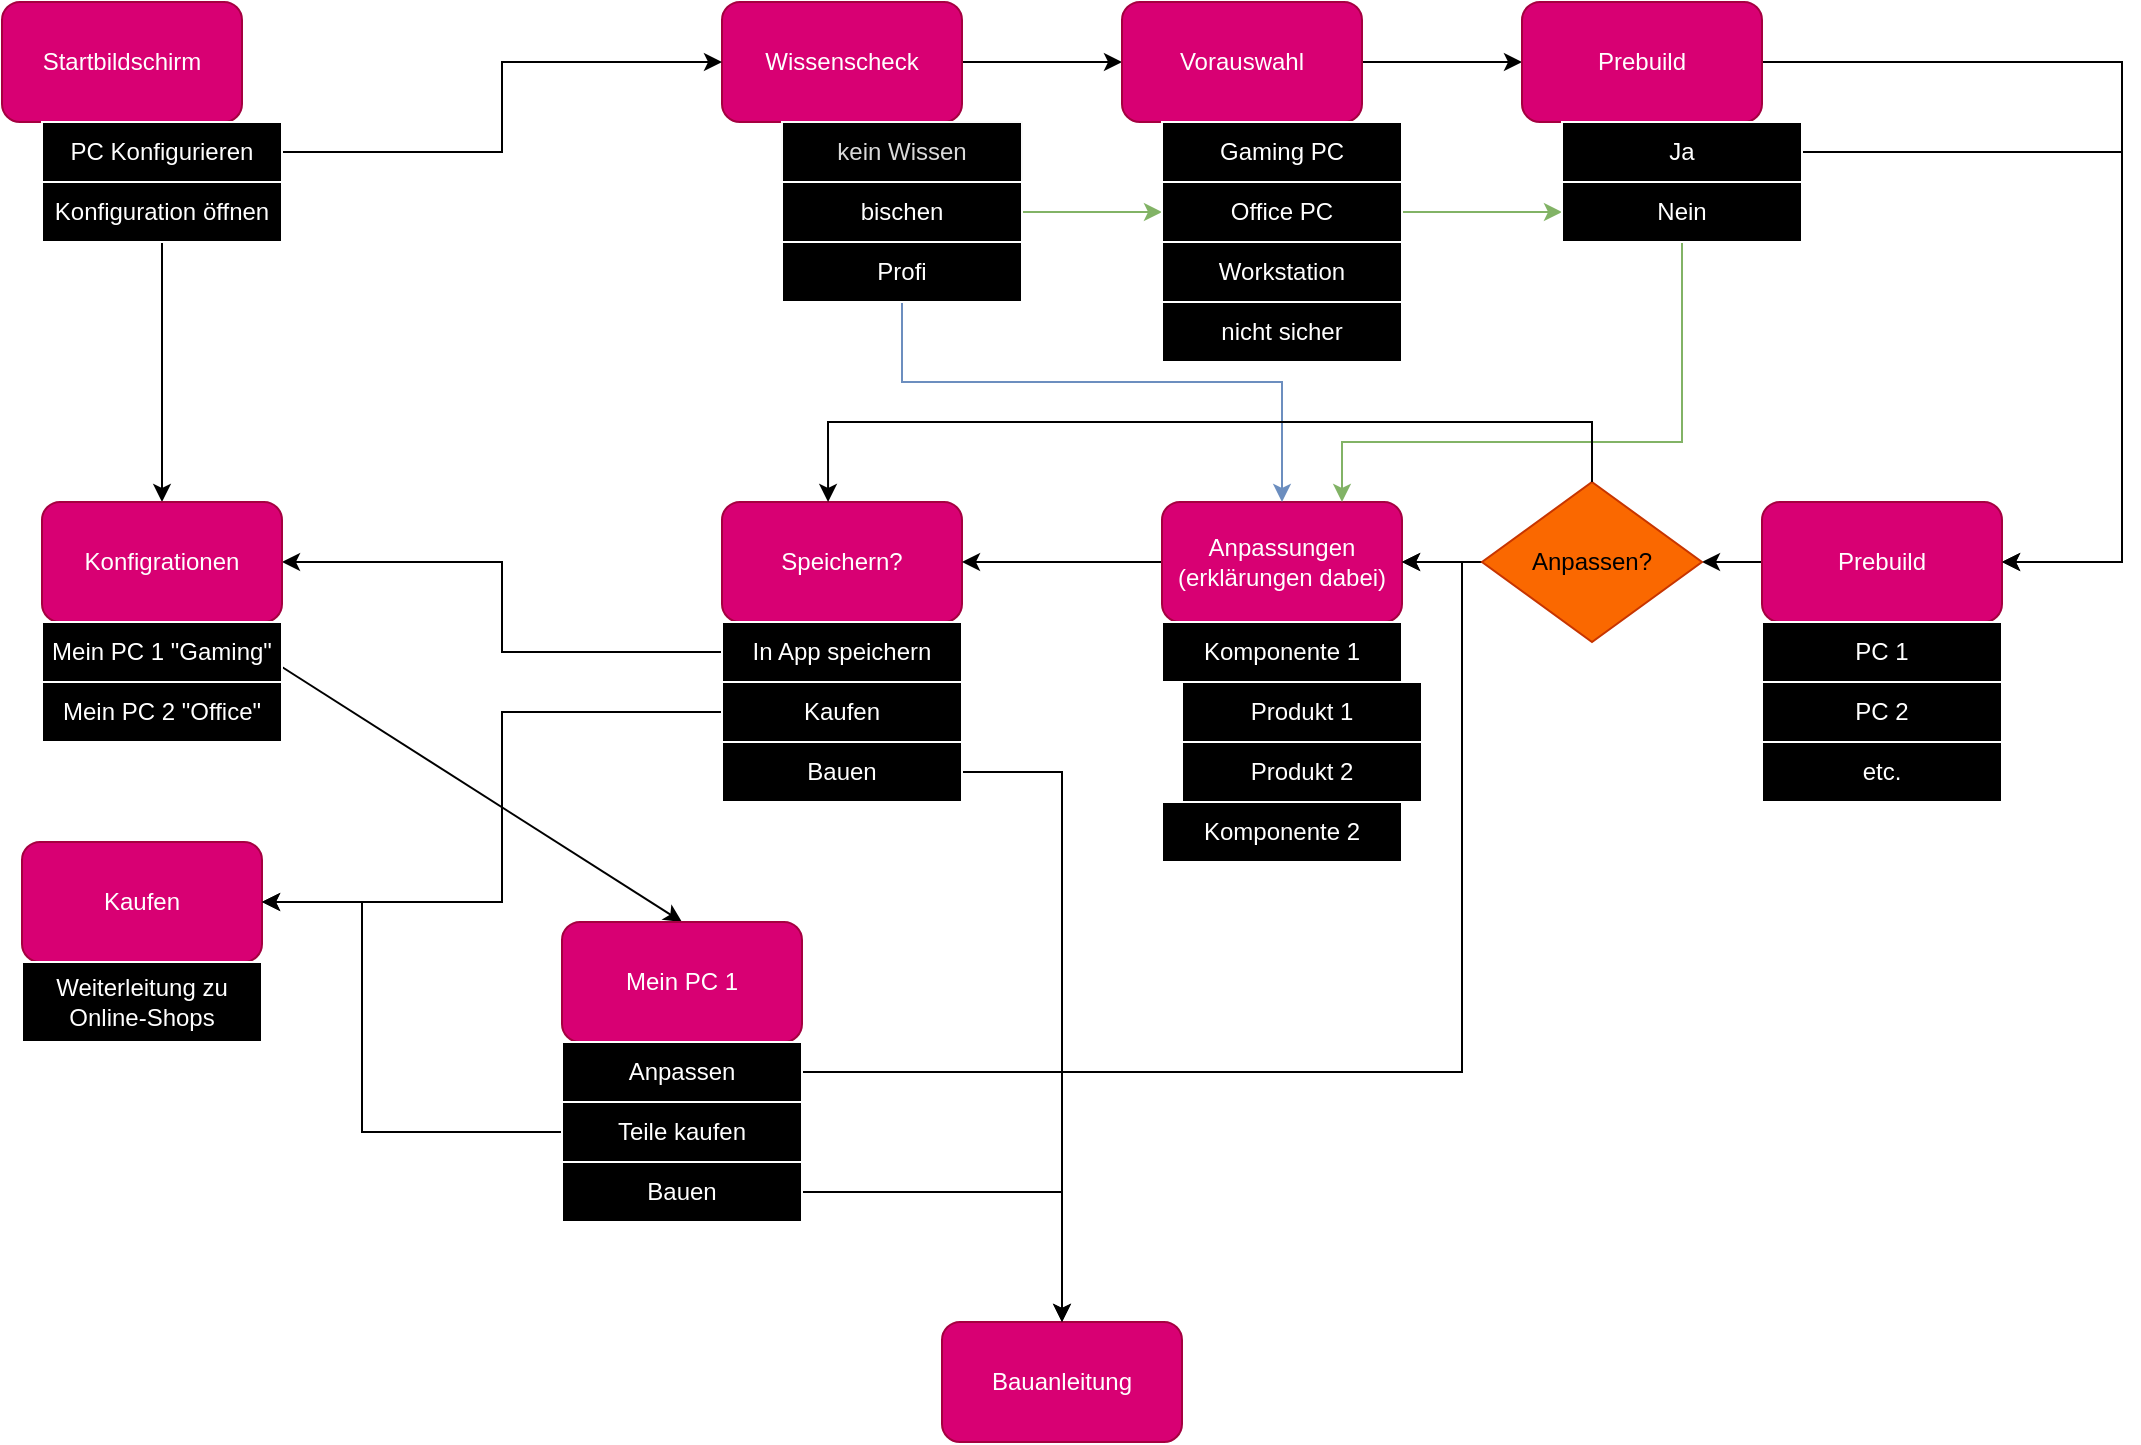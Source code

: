 <mxfile version="24.8.6">
  <diagram name="Seite-1" id="6TaHzG4l6vef9upLpuEr">
    <mxGraphModel dx="1431" dy="702" grid="1" gridSize="10" guides="1" tooltips="1" connect="1" arrows="1" fold="1" page="1" pageScale="1" pageWidth="1200" pageHeight="1169" math="0" shadow="0">
      <root>
        <mxCell id="0" />
        <mxCell id="1" parent="0" />
        <mxCell id="mw35fI-ThrpKBd6MLWW_-1" value="Startbildschirm" style="rounded=1;whiteSpace=wrap;html=1;fillColor=#d80073;fontColor=#ffffff;strokeColor=#A50040;" vertex="1" parent="1">
          <mxGeometry x="60" y="140" width="120" height="60" as="geometry" />
        </mxCell>
        <mxCell id="mw35fI-ThrpKBd6MLWW_-13" style="edgeStyle=orthogonalEdgeStyle;rounded=0;orthogonalLoop=1;jettySize=auto;html=1;" edge="1" parent="1" source="mw35fI-ThrpKBd6MLWW_-2" target="mw35fI-ThrpKBd6MLWW_-4">
          <mxGeometry relative="1" as="geometry" />
        </mxCell>
        <mxCell id="mw35fI-ThrpKBd6MLWW_-2" value="Wissenscheck" style="rounded=1;whiteSpace=wrap;html=1;fillColor=#d80073;fontColor=#ffffff;strokeColor=#A50040;" vertex="1" parent="1">
          <mxGeometry x="420" y="140" width="120" height="60" as="geometry" />
        </mxCell>
        <mxCell id="mw35fI-ThrpKBd6MLWW_-14" style="edgeStyle=orthogonalEdgeStyle;rounded=0;orthogonalLoop=1;jettySize=auto;html=1;" edge="1" parent="1" source="mw35fI-ThrpKBd6MLWW_-4" target="mw35fI-ThrpKBd6MLWW_-5">
          <mxGeometry relative="1" as="geometry" />
        </mxCell>
        <mxCell id="mw35fI-ThrpKBd6MLWW_-4" value="Vorauswahl" style="rounded=1;whiteSpace=wrap;html=1;fillColor=#d80073;fontColor=#ffffff;strokeColor=#A50040;" vertex="1" parent="1">
          <mxGeometry x="620" y="140" width="120" height="60" as="geometry" />
        </mxCell>
        <mxCell id="mw35fI-ThrpKBd6MLWW_-79" style="edgeStyle=orthogonalEdgeStyle;rounded=0;orthogonalLoop=1;jettySize=auto;html=1;entryX=1;entryY=0.5;entryDx=0;entryDy=0;" edge="1" parent="1" source="mw35fI-ThrpKBd6MLWW_-5" target="mw35fI-ThrpKBd6MLWW_-11">
          <mxGeometry relative="1" as="geometry">
            <Array as="points">
              <mxPoint x="1120" y="170" />
              <mxPoint x="1120" y="420" />
            </Array>
          </mxGeometry>
        </mxCell>
        <mxCell id="mw35fI-ThrpKBd6MLWW_-5" value="Prebuild" style="rounded=1;whiteSpace=wrap;html=1;fillColor=#d80073;fontColor=#ffffff;strokeColor=#A50040;" vertex="1" parent="1">
          <mxGeometry x="820" y="140" width="120" height="60" as="geometry" />
        </mxCell>
        <mxCell id="mw35fI-ThrpKBd6MLWW_-8" value="Kaufen" style="rounded=1;whiteSpace=wrap;html=1;fillColor=#d80073;fontColor=#ffffff;strokeColor=#A50040;" vertex="1" parent="1">
          <mxGeometry x="70" y="560" width="120" height="60" as="geometry" />
        </mxCell>
        <mxCell id="mw35fI-ThrpKBd6MLWW_-9" value="Speichern?" style="rounded=1;whiteSpace=wrap;html=1;fillColor=#d80073;fontColor=#ffffff;strokeColor=#A50040;" vertex="1" parent="1">
          <mxGeometry x="420" y="390" width="120" height="60" as="geometry" />
        </mxCell>
        <mxCell id="mw35fI-ThrpKBd6MLWW_-114" style="edgeStyle=orthogonalEdgeStyle;rounded=0;orthogonalLoop=1;jettySize=auto;html=1;" edge="1" parent="1" source="mw35fI-ThrpKBd6MLWW_-10" target="mw35fI-ThrpKBd6MLWW_-9">
          <mxGeometry relative="1" as="geometry" />
        </mxCell>
        <mxCell id="mw35fI-ThrpKBd6MLWW_-10" value="Anpassungen (erklärungen dabei)" style="rounded=1;whiteSpace=wrap;html=1;fillColor=#d80073;fontColor=#ffffff;strokeColor=#A50040;" vertex="1" parent="1">
          <mxGeometry x="640" y="390" width="120" height="60" as="geometry" />
        </mxCell>
        <mxCell id="mw35fI-ThrpKBd6MLWW_-84" style="edgeStyle=orthogonalEdgeStyle;rounded=0;orthogonalLoop=1;jettySize=auto;html=1;" edge="1" parent="1" source="mw35fI-ThrpKBd6MLWW_-11" target="mw35fI-ThrpKBd6MLWW_-82">
          <mxGeometry relative="1" as="geometry" />
        </mxCell>
        <mxCell id="mw35fI-ThrpKBd6MLWW_-11" value="Prebuild" style="rounded=1;whiteSpace=wrap;html=1;fillColor=#d80073;fontColor=#ffffff;strokeColor=#A50040;" vertex="1" parent="1">
          <mxGeometry x="940" y="390" width="120" height="60" as="geometry" />
        </mxCell>
        <mxCell id="mw35fI-ThrpKBd6MLWW_-24" value="kein Wissen" style="whiteSpace=wrap;html=1;fillStyle=solid;fillColor=#000000;strokeColor=#FAFAFA;fontColor=#D9D9D9;" vertex="1" parent="1">
          <mxGeometry x="450" y="200" width="120" height="30" as="geometry" />
        </mxCell>
        <mxCell id="mw35fI-ThrpKBd6MLWW_-59" style="edgeStyle=orthogonalEdgeStyle;rounded=0;orthogonalLoop=1;jettySize=auto;html=1;entryX=0;entryY=0.5;entryDx=0;entryDy=0;fillColor=#d5e8d4;strokeColor=#82b366;" edge="1" parent="1" source="mw35fI-ThrpKBd6MLWW_-27" target="mw35fI-ThrpKBd6MLWW_-31">
          <mxGeometry relative="1" as="geometry" />
        </mxCell>
        <mxCell id="mw35fI-ThrpKBd6MLWW_-27" value="bischen" style="whiteSpace=wrap;html=1;fillStyle=solid;fillColor=#000000;strokeColor=#FFFFFF;fontColor=#FFFFFF;" vertex="1" parent="1">
          <mxGeometry x="450" y="230" width="120" height="30" as="geometry" />
        </mxCell>
        <mxCell id="mw35fI-ThrpKBd6MLWW_-28" value="Gaming PC" style="whiteSpace=wrap;html=1;fillStyle=solid;fillColor=#000000;strokeColor=#FFFFFF;fontColor=#FFFFFF;" vertex="1" parent="1">
          <mxGeometry x="640" y="200" width="120" height="30" as="geometry" />
        </mxCell>
        <mxCell id="mw35fI-ThrpKBd6MLWW_-130" style="edgeStyle=orthogonalEdgeStyle;rounded=0;orthogonalLoop=1;jettySize=auto;html=1;fillColor=#dae8fc;strokeColor=#6c8ebf;" edge="1" parent="1" source="mw35fI-ThrpKBd6MLWW_-30" target="mw35fI-ThrpKBd6MLWW_-10">
          <mxGeometry relative="1" as="geometry">
            <Array as="points">
              <mxPoint x="510" y="330" />
              <mxPoint x="700" y="330" />
            </Array>
          </mxGeometry>
        </mxCell>
        <mxCell id="mw35fI-ThrpKBd6MLWW_-30" value="Profi" style="whiteSpace=wrap;html=1;fillStyle=solid;fillColor=#000000;strokeColor=#FFFFFF;fontColor=#FFFFFF;" vertex="1" parent="1">
          <mxGeometry x="450" y="260" width="120" height="30" as="geometry" />
        </mxCell>
        <mxCell id="mw35fI-ThrpKBd6MLWW_-60" style="edgeStyle=orthogonalEdgeStyle;rounded=0;orthogonalLoop=1;jettySize=auto;html=1;fillColor=#d5e8d4;strokeColor=#82b366;" edge="1" parent="1" source="mw35fI-ThrpKBd6MLWW_-31">
          <mxGeometry relative="1" as="geometry">
            <mxPoint x="840.0" y="245" as="targetPoint" />
          </mxGeometry>
        </mxCell>
        <mxCell id="mw35fI-ThrpKBd6MLWW_-31" value="Office PC" style="whiteSpace=wrap;html=1;fillStyle=solid;fillColor=#000000;strokeColor=#FFFFFF;fontColor=#FFFFFF;" vertex="1" parent="1">
          <mxGeometry x="640" y="230" width="120" height="30" as="geometry" />
        </mxCell>
        <mxCell id="mw35fI-ThrpKBd6MLWW_-32" value="nicht sicher" style="whiteSpace=wrap;html=1;fillStyle=solid;fillColor=#000000;strokeColor=#FFFFFF;fontColor=#FFFFFF;" vertex="1" parent="1">
          <mxGeometry x="640" y="290" width="120" height="30" as="geometry" />
        </mxCell>
        <mxCell id="mw35fI-ThrpKBd6MLWW_-33" value="Workstation" style="whiteSpace=wrap;html=1;fillStyle=solid;fillColor=#000000;strokeColor=#FFFFFF;fontColor=#FFFFFF;" vertex="1" parent="1">
          <mxGeometry x="640" y="260" width="120" height="30" as="geometry" />
        </mxCell>
        <mxCell id="mw35fI-ThrpKBd6MLWW_-36" value="PC 1" style="whiteSpace=wrap;html=1;fillStyle=solid;fillColor=#000000;strokeColor=#FFFFFF;fontColor=#FFFFFF;" vertex="1" parent="1">
          <mxGeometry x="940" y="450" width="120" height="30" as="geometry" />
        </mxCell>
        <mxCell id="mw35fI-ThrpKBd6MLWW_-43" value="Komponente 1" style="whiteSpace=wrap;html=1;fillStyle=solid;fillColor=#000000;strokeColor=#FFFFFF;fontColor=#FFFFFF;" vertex="1" parent="1">
          <mxGeometry x="640" y="450" width="120" height="30" as="geometry" />
        </mxCell>
        <mxCell id="mw35fI-ThrpKBd6MLWW_-44" value="Produkt 1" style="whiteSpace=wrap;html=1;fillStyle=solid;fillColor=#000000;strokeColor=#FFFFFF;fontColor=#FFFFFF;" vertex="1" parent="1">
          <mxGeometry x="650" y="480" width="120" height="30" as="geometry" />
        </mxCell>
        <mxCell id="mw35fI-ThrpKBd6MLWW_-45" value="Produkt 2" style="whiteSpace=wrap;html=1;fillStyle=solid;fillColor=#000000;strokeColor=#FFFFFF;fontColor=#FFFFFF;" vertex="1" parent="1">
          <mxGeometry x="650" y="510" width="120" height="30" as="geometry" />
        </mxCell>
        <mxCell id="mw35fI-ThrpKBd6MLWW_-46" value="Komponente 2" style="whiteSpace=wrap;html=1;fillStyle=solid;fillColor=#000000;strokeColor=#FFFFFF;fontColor=#FFFFFF;" vertex="1" parent="1">
          <mxGeometry x="640" y="540" width="120" height="30" as="geometry" />
        </mxCell>
        <mxCell id="mw35fI-ThrpKBd6MLWW_-48" value="PC 2" style="whiteSpace=wrap;html=1;fillStyle=solid;fillColor=#000000;strokeColor=#FFFFFF;fontColor=#FFFFFF;" vertex="1" parent="1">
          <mxGeometry x="940" y="480" width="120" height="30" as="geometry" />
        </mxCell>
        <mxCell id="mw35fI-ThrpKBd6MLWW_-49" value="etc." style="whiteSpace=wrap;html=1;fillStyle=solid;fillColor=#000000;strokeColor=#FFFFFF;fontColor=#FFFFFF;" vertex="1" parent="1">
          <mxGeometry x="940" y="510" width="120" height="30" as="geometry" />
        </mxCell>
        <mxCell id="mw35fI-ThrpKBd6MLWW_-116" style="edgeStyle=orthogonalEdgeStyle;rounded=0;orthogonalLoop=1;jettySize=auto;html=1;" edge="1" parent="1" source="mw35fI-ThrpKBd6MLWW_-51" target="mw35fI-ThrpKBd6MLWW_-101">
          <mxGeometry relative="1" as="geometry" />
        </mxCell>
        <mxCell id="mw35fI-ThrpKBd6MLWW_-51" value="In App speichern" style="whiteSpace=wrap;html=1;fillStyle=solid;fillColor=#000000;strokeColor=#FFFFFF;fontColor=#FFFFFF;" vertex="1" parent="1">
          <mxGeometry x="420" y="450" width="120" height="30" as="geometry" />
        </mxCell>
        <mxCell id="mw35fI-ThrpKBd6MLWW_-53" value="Weiterleitung zu Online-Shops" style="whiteSpace=wrap;html=1;fillStyle=solid;fillColor=#000000;strokeColor=#FFFFFF;fontColor=#FFFFFF;" vertex="1" parent="1">
          <mxGeometry x="70" y="620" width="120" height="40" as="geometry" />
        </mxCell>
        <mxCell id="mw35fI-ThrpKBd6MLWW_-65" value="Bauanleitung" style="rounded=1;whiteSpace=wrap;html=1;fillColor=#d80073;fontColor=#ffffff;strokeColor=#A50040;" vertex="1" parent="1">
          <mxGeometry x="530" y="800" width="120" height="60" as="geometry" />
        </mxCell>
        <mxCell id="mw35fI-ThrpKBd6MLWW_-80" style="edgeStyle=orthogonalEdgeStyle;rounded=0;orthogonalLoop=1;jettySize=auto;html=1;entryX=1;entryY=0.5;entryDx=0;entryDy=0;" edge="1" parent="1" source="mw35fI-ThrpKBd6MLWW_-73" target="mw35fI-ThrpKBd6MLWW_-11">
          <mxGeometry relative="1" as="geometry">
            <Array as="points">
              <mxPoint x="1120" y="215" />
              <mxPoint x="1120" y="420" />
            </Array>
          </mxGeometry>
        </mxCell>
        <mxCell id="mw35fI-ThrpKBd6MLWW_-73" value="Ja" style="whiteSpace=wrap;html=1;fillStyle=solid;fillColor=#000000;strokeColor=#FFFFFF;fontColor=#FFFFFF;" vertex="1" parent="1">
          <mxGeometry x="840" y="200" width="120" height="30" as="geometry" />
        </mxCell>
        <mxCell id="mw35fI-ThrpKBd6MLWW_-78" style="edgeStyle=orthogonalEdgeStyle;rounded=0;orthogonalLoop=1;jettySize=auto;html=1;entryX=0.75;entryY=0;entryDx=0;entryDy=0;fillColor=#d5e8d4;strokeColor=#82b366;" edge="1" parent="1" source="mw35fI-ThrpKBd6MLWW_-74" target="mw35fI-ThrpKBd6MLWW_-10">
          <mxGeometry relative="1" as="geometry">
            <Array as="points">
              <mxPoint x="900" y="360" />
              <mxPoint x="730" y="360" />
            </Array>
          </mxGeometry>
        </mxCell>
        <mxCell id="mw35fI-ThrpKBd6MLWW_-74" value="Nein" style="whiteSpace=wrap;html=1;fillStyle=solid;fillColor=#000000;strokeColor=#FFFFFF;fontColor=#FFFFFF;" vertex="1" parent="1">
          <mxGeometry x="840" y="230" width="120" height="30" as="geometry" />
        </mxCell>
        <mxCell id="mw35fI-ThrpKBd6MLWW_-85" style="edgeStyle=orthogonalEdgeStyle;rounded=0;orthogonalLoop=1;jettySize=auto;html=1;" edge="1" parent="1" source="mw35fI-ThrpKBd6MLWW_-82" target="mw35fI-ThrpKBd6MLWW_-10">
          <mxGeometry relative="1" as="geometry" />
        </mxCell>
        <mxCell id="mw35fI-ThrpKBd6MLWW_-82" value="Anpassen?" style="rhombus;whiteSpace=wrap;html=1;fillColor=#fa6800;strokeColor=#C73500;fontColor=#000000;" vertex="1" parent="1">
          <mxGeometry x="800" y="380" width="110" height="80" as="geometry" />
        </mxCell>
        <mxCell id="mw35fI-ThrpKBd6MLWW_-100" style="edgeStyle=orthogonalEdgeStyle;rounded=0;orthogonalLoop=1;jettySize=auto;html=1;" edge="1" parent="1" source="mw35fI-ThrpKBd6MLWW_-98" target="mw35fI-ThrpKBd6MLWW_-2">
          <mxGeometry relative="1" as="geometry" />
        </mxCell>
        <mxCell id="mw35fI-ThrpKBd6MLWW_-98" value="PC Konfigurieren" style="whiteSpace=wrap;html=1;fillStyle=solid;fillColor=#000000;strokeColor=#FFFFFF;fontColor=#FFFFFF;" vertex="1" parent="1">
          <mxGeometry x="80" y="200" width="120" height="30" as="geometry" />
        </mxCell>
        <mxCell id="mw35fI-ThrpKBd6MLWW_-105" style="edgeStyle=orthogonalEdgeStyle;rounded=0;orthogonalLoop=1;jettySize=auto;html=1;" edge="1" parent="1" source="mw35fI-ThrpKBd6MLWW_-99" target="mw35fI-ThrpKBd6MLWW_-101">
          <mxGeometry relative="1" as="geometry" />
        </mxCell>
        <mxCell id="mw35fI-ThrpKBd6MLWW_-99" value="Konfiguration öffnen" style="whiteSpace=wrap;html=1;fillStyle=solid;fillColor=#000000;strokeColor=#FFFFFF;fontColor=#FFFFFF;" vertex="1" parent="1">
          <mxGeometry x="80" y="230" width="120" height="30" as="geometry" />
        </mxCell>
        <mxCell id="mw35fI-ThrpKBd6MLWW_-101" value="Konfigrationen" style="rounded=1;whiteSpace=wrap;html=1;fillColor=#d80073;fontColor=#ffffff;strokeColor=#A50040;" vertex="1" parent="1">
          <mxGeometry x="80" y="390" width="120" height="60" as="geometry" />
        </mxCell>
        <mxCell id="mw35fI-ThrpKBd6MLWW_-109" style="rounded=0;orthogonalLoop=1;jettySize=auto;html=1;entryX=0.5;entryY=0;entryDx=0;entryDy=0;exitX=1;exitY=0.75;exitDx=0;exitDy=0;" edge="1" parent="1" source="mw35fI-ThrpKBd6MLWW_-106" target="mw35fI-ThrpKBd6MLWW_-108">
          <mxGeometry relative="1" as="geometry" />
        </mxCell>
        <mxCell id="mw35fI-ThrpKBd6MLWW_-106" value="Mein PC 1 &quot;Gaming&quot;" style="whiteSpace=wrap;html=1;fillStyle=solid;fillColor=#000000;strokeColor=#FFFFFF;fontColor=#FFFFFF;" vertex="1" parent="1">
          <mxGeometry x="80" y="450" width="120" height="30" as="geometry" />
        </mxCell>
        <mxCell id="mw35fI-ThrpKBd6MLWW_-107" value="Mein PC 2 &quot;Office&quot;" style="whiteSpace=wrap;html=1;fillStyle=solid;fillColor=#000000;strokeColor=#FFFFFF;fontColor=#FFFFFF;" vertex="1" parent="1">
          <mxGeometry x="80" y="480" width="120" height="30" as="geometry" />
        </mxCell>
        <mxCell id="mw35fI-ThrpKBd6MLWW_-108" value="Mein PC 1" style="rounded=1;whiteSpace=wrap;html=1;fillColor=#d80073;fontColor=#ffffff;strokeColor=#A50040;" vertex="1" parent="1">
          <mxGeometry x="340" y="600" width="120" height="60" as="geometry" />
        </mxCell>
        <mxCell id="mw35fI-ThrpKBd6MLWW_-120" style="edgeStyle=orthogonalEdgeStyle;rounded=0;orthogonalLoop=1;jettySize=auto;html=1;" edge="1" parent="1" source="mw35fI-ThrpKBd6MLWW_-111">
          <mxGeometry relative="1" as="geometry">
            <mxPoint x="760" y="420" as="targetPoint" />
            <Array as="points">
              <mxPoint x="790" y="675" />
              <mxPoint x="790" y="420" />
            </Array>
          </mxGeometry>
        </mxCell>
        <mxCell id="mw35fI-ThrpKBd6MLWW_-111" value="Anpassen" style="whiteSpace=wrap;html=1;fillStyle=solid;fillColor=#000000;strokeColor=#FFFFFF;fontColor=#FFFFFF;" vertex="1" parent="1">
          <mxGeometry x="340" y="660" width="120" height="30" as="geometry" />
        </mxCell>
        <mxCell id="mw35fI-ThrpKBd6MLWW_-122" style="edgeStyle=orthogonalEdgeStyle;rounded=0;orthogonalLoop=1;jettySize=auto;html=1;entryX=0.5;entryY=0;entryDx=0;entryDy=0;" edge="1" parent="1" source="mw35fI-ThrpKBd6MLWW_-112" target="mw35fI-ThrpKBd6MLWW_-65">
          <mxGeometry relative="1" as="geometry" />
        </mxCell>
        <mxCell id="mw35fI-ThrpKBd6MLWW_-112" value="Bauen" style="whiteSpace=wrap;html=1;fillStyle=solid;fillColor=#000000;strokeColor=#FFFFFF;fontColor=#FFFFFF;" vertex="1" parent="1">
          <mxGeometry x="340" y="720" width="120" height="30" as="geometry" />
        </mxCell>
        <mxCell id="mw35fI-ThrpKBd6MLWW_-121" style="edgeStyle=orthogonalEdgeStyle;rounded=0;orthogonalLoop=1;jettySize=auto;html=1;" edge="1" parent="1" source="mw35fI-ThrpKBd6MLWW_-113" target="mw35fI-ThrpKBd6MLWW_-8">
          <mxGeometry relative="1" as="geometry">
            <Array as="points">
              <mxPoint x="240" y="705" />
              <mxPoint x="240" y="590" />
            </Array>
          </mxGeometry>
        </mxCell>
        <mxCell id="mw35fI-ThrpKBd6MLWW_-113" value="Teile kaufen" style="whiteSpace=wrap;html=1;fillStyle=solid;fillColor=#000000;strokeColor=#FFFFFF;fontColor=#FFFFFF;" vertex="1" parent="1">
          <mxGeometry x="340" y="690" width="120" height="30" as="geometry" />
        </mxCell>
        <mxCell id="mw35fI-ThrpKBd6MLWW_-119" style="edgeStyle=orthogonalEdgeStyle;rounded=0;orthogonalLoop=1;jettySize=auto;html=1;entryX=0.442;entryY=0;entryDx=0;entryDy=0;entryPerimeter=0;" edge="1" parent="1" source="mw35fI-ThrpKBd6MLWW_-82" target="mw35fI-ThrpKBd6MLWW_-9">
          <mxGeometry relative="1" as="geometry">
            <Array as="points">
              <mxPoint x="855" y="350" />
              <mxPoint x="473" y="350" />
            </Array>
          </mxGeometry>
        </mxCell>
        <mxCell id="mw35fI-ThrpKBd6MLWW_-129" style="edgeStyle=orthogonalEdgeStyle;rounded=0;orthogonalLoop=1;jettySize=auto;html=1;entryX=0.5;entryY=0;entryDx=0;entryDy=0;" edge="1" parent="1" source="mw35fI-ThrpKBd6MLWW_-124" target="mw35fI-ThrpKBd6MLWW_-65">
          <mxGeometry relative="1" as="geometry">
            <Array as="points">
              <mxPoint x="590" y="525" />
            </Array>
          </mxGeometry>
        </mxCell>
        <mxCell id="mw35fI-ThrpKBd6MLWW_-124" value="Bauen" style="whiteSpace=wrap;html=1;fillStyle=solid;fillColor=#000000;strokeColor=#FFFFFF;fontColor=#FFFFFF;" vertex="1" parent="1">
          <mxGeometry x="420" y="510" width="120" height="30" as="geometry" />
        </mxCell>
        <mxCell id="mw35fI-ThrpKBd6MLWW_-127" style="edgeStyle=orthogonalEdgeStyle;rounded=0;orthogonalLoop=1;jettySize=auto;html=1;" edge="1" parent="1" source="mw35fI-ThrpKBd6MLWW_-125">
          <mxGeometry relative="1" as="geometry">
            <mxPoint x="190" y="590" as="targetPoint" />
            <Array as="points">
              <mxPoint x="310" y="495" />
              <mxPoint x="310" y="590" />
            </Array>
          </mxGeometry>
        </mxCell>
        <mxCell id="mw35fI-ThrpKBd6MLWW_-125" value="Kaufen" style="whiteSpace=wrap;html=1;fillStyle=solid;fillColor=#000000;strokeColor=#FFFFFF;fontColor=#FFFFFF;" vertex="1" parent="1">
          <mxGeometry x="420" y="480" width="120" height="30" as="geometry" />
        </mxCell>
      </root>
    </mxGraphModel>
  </diagram>
</mxfile>
